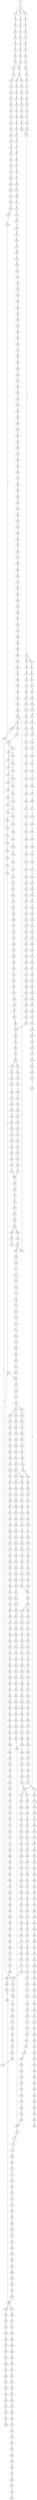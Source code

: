 strict digraph  {
	S0 -> S1 [ label = C ];
	S1 -> S2 [ label = A ];
	S1 -> S3 [ label = G ];
	S1 -> S4 [ label = C ];
	S2 -> S5 [ label = A ];
	S3 -> S6 [ label = A ];
	S4 -> S7 [ label = A ];
	S5 -> S8 [ label = G ];
	S6 -> S9 [ label = G ];
	S7 -> S10 [ label = G ];
	S8 -> S11 [ label = C ];
	S9 -> S12 [ label = C ];
	S10 -> S13 [ label = C ];
	S11 -> S14 [ label = G ];
	S12 -> S15 [ label = G ];
	S13 -> S16 [ label = G ];
	S14 -> S17 [ label = A ];
	S15 -> S18 [ label = A ];
	S16 -> S19 [ label = A ];
	S17 -> S20 [ label = G ];
	S18 -> S21 [ label = G ];
	S19 -> S22 [ label = G ];
	S20 -> S23 [ label = T ];
	S21 -> S24 [ label = T ];
	S22 -> S25 [ label = T ];
	S23 -> S26 [ label = C ];
	S24 -> S27 [ label = C ];
	S25 -> S28 [ label = C ];
	S26 -> S29 [ label = C ];
	S27 -> S30 [ label = G ];
	S28 -> S29 [ label = C ];
	S28 -> S31 [ label = T ];
	S29 -> S32 [ label = C ];
	S30 -> S33 [ label = A ];
	S31 -> S34 [ label = C ];
	S32 -> S35 [ label = T ];
	S32 -> S36 [ label = G ];
	S33 -> S37 [ label = A ];
	S34 -> S38 [ label = G ];
	S35 -> S39 [ label = C ];
	S36 -> S40 [ label = C ];
	S37 -> S41 [ label = C ];
	S38 -> S42 [ label = T ];
	S39 -> S43 [ label = C ];
	S40 -> S44 [ label = C ];
	S41 -> S45 [ label = C ];
	S42 -> S46 [ label = C ];
	S43 -> S47 [ label = G ];
	S44 -> S48 [ label = T ];
	S45 -> S49 [ label = T ];
	S46 -> S50 [ label = T ];
	S47 -> S51 [ label = G ];
	S48 -> S52 [ label = G ];
	S49 -> S53 [ label = G ];
	S50 -> S54 [ label = G ];
	S51 -> S55 [ label = T ];
	S52 -> S56 [ label = T ];
	S53 -> S57 [ label = T ];
	S54 -> S58 [ label = T ];
	S55 -> S59 [ label = C ];
	S56 -> S60 [ label = C ];
	S57 -> S61 [ label = C ];
	S58 -> S62 [ label = T ];
	S59 -> S63 [ label = T ];
	S60 -> S64 [ label = G ];
	S61 -> S65 [ label = G ];
	S62 -> S66 [ label = C ];
	S63 -> S67 [ label = G ];
	S64 -> S68 [ label = C ];
	S65 -> S69 [ label = C ];
	S66 -> S70 [ label = C ];
	S67 -> S71 [ label = G ];
	S68 -> S72 [ label = G ];
	S69 -> S72 [ label = G ];
	S70 -> S73 [ label = G ];
	S71 -> S74 [ label = A ];
	S72 -> S75 [ label = C ];
	S73 -> S76 [ label = T ];
	S74 -> S77 [ label = G ];
	S75 -> S78 [ label = G ];
	S75 -> S79 [ label = A ];
	S76 -> S80 [ label = G ];
	S77 -> S81 [ label = G ];
	S78 -> S82 [ label = A ];
	S79 -> S83 [ label = A ];
	S80 -> S84 [ label = G ];
	S81 -> S85 [ label = G ];
	S82 -> S86 [ label = G ];
	S83 -> S87 [ label = C ];
	S84 -> S88 [ label = C ];
	S85 -> S89 [ label = T ];
	S86 -> S90 [ label = C ];
	S87 -> S91 [ label = C ];
	S88 -> S92 [ label = C ];
	S89 -> S93 [ label = G ];
	S90 -> S94 [ label = A ];
	S91 -> S95 [ label = C ];
	S92 -> S96 [ label = C ];
	S93 -> S97 [ label = T ];
	S94 -> S98 [ label = G ];
	S95 -> S99 [ label = G ];
	S96 -> S100 [ label = G ];
	S97 -> S101 [ label = T ];
	S98 -> S102 [ label = T ];
	S99 -> S103 [ label = T ];
	S100 -> S104 [ label = T ];
	S101 -> S105 [ label = C ];
	S102 -> S106 [ label = G ];
	S103 -> S107 [ label = A ];
	S104 -> S108 [ label = C ];
	S105 -> S109 [ label = C ];
	S106 -> S110 [ label = C ];
	S107 -> S111 [ label = C ];
	S108 -> S112 [ label = C ];
	S109 -> S113 [ label = A ];
	S110 -> S114 [ label = A ];
	S111 -> S115 [ label = A ];
	S112 -> S116 [ label = A ];
	S113 -> S117 [ label = G ];
	S114 -> S118 [ label = A ];
	S115 -> S119 [ label = G ];
	S116 -> S120 [ label = G ];
	S117 -> S121 [ label = C ];
	S118 -> S122 [ label = C ];
	S119 -> S123 [ label = C ];
	S120 -> S124 [ label = T ];
	S121 -> S125 [ label = A ];
	S122 -> S126 [ label = A ];
	S123 -> S127 [ label = A ];
	S124 -> S128 [ label = A ];
	S125 -> S129 [ label = G ];
	S126 -> S130 [ label = G ];
	S127 -> S131 [ label = G ];
	S128 -> S132 [ label = G ];
	S129 -> S133 [ label = A ];
	S130 -> S134 [ label = C ];
	S131 -> S135 [ label = G ];
	S132 -> S136 [ label = G ];
	S132 -> S137 [ label = C ];
	S133 -> S138 [ label = T ];
	S134 -> S139 [ label = T ];
	S135 -> S140 [ label = T ];
	S136 -> S141 [ label = G ];
	S137 -> S142 [ label = T ];
	S138 -> S143 [ label = A ];
	S139 -> S144 [ label = A ];
	S140 -> S145 [ label = G ];
	S141 -> S146 [ label = T ];
	S142 -> S147 [ label = C ];
	S143 -> S148 [ label = A ];
	S144 -> S149 [ label = C ];
	S145 -> S150 [ label = C ];
	S146 -> S151 [ label = C ];
	S147 -> S152 [ label = C ];
	S148 -> S153 [ label = A ];
	S149 -> S154 [ label = G ];
	S150 -> S155 [ label = A ];
	S151 -> S156 [ label = A ];
	S152 -> S157 [ label = A ];
	S153 -> S158 [ label = A ];
	S154 -> S159 [ label = A ];
	S155 -> S160 [ label = C ];
	S156 -> S161 [ label = C ];
	S157 -> S162 [ label = C ];
	S158 -> S163 [ label = A ];
	S159 -> S164 [ label = G ];
	S160 -> S165 [ label = G ];
	S161 -> S166 [ label = T ];
	S162 -> S167 [ label = C ];
	S163 -> S168 [ label = C ];
	S164 -> S169 [ label = A ];
	S165 -> S170 [ label = C ];
	S166 -> S171 [ label = C ];
	S167 -> S172 [ label = G ];
	S168 -> S173 [ label = T ];
	S169 -> S174 [ label = A ];
	S170 -> S175 [ label = G ];
	S171 -> S176 [ label = G ];
	S172 -> S177 [ label = G ];
	S173 -> S178 [ label = T ];
	S174 -> S179 [ label = C ];
	S175 -> S180 [ label = G ];
	S176 -> S181 [ label = C ];
	S177 -> S182 [ label = A ];
	S178 -> S183 [ label = T ];
	S179 -> S184 [ label = T ];
	S180 -> S185 [ label = T ];
	S181 -> S186 [ label = T ];
	S182 -> S187 [ label = C ];
	S183 -> S188 [ label = G ];
	S184 -> S189 [ label = G ];
	S185 -> S190 [ label = G ];
	S186 -> S191 [ label = T ];
	S187 -> S192 [ label = G ];
	S188 -> S193 [ label = C ];
	S189 -> S194 [ label = G ];
	S190 -> S195 [ label = C ];
	S191 -> S196 [ label = C ];
	S192 -> S197 [ label = T ];
	S193 -> S198 [ label = C ];
	S194 -> S199 [ label = C ];
	S195 -> S200 [ label = C ];
	S196 -> S201 [ label = A ];
	S197 -> S202 [ label = C ];
	S198 -> S203 [ label = G ];
	S199 -> S204 [ label = G ];
	S200 -> S205 [ label = G ];
	S201 -> S206 [ label = T ];
	S202 -> S207 [ label = G ];
	S203 -> S208 [ label = T ];
	S204 -> S209 [ label = C ];
	S205 -> S210 [ label = C ];
	S206 -> S211 [ label = C ];
	S207 -> S212 [ label = T ];
	S208 -> S213 [ label = A ];
	S209 -> S214 [ label = A ];
	S210 -> S215 [ label = A ];
	S211 -> S216 [ label = C ];
	S212 -> S217 [ label = G ];
	S213 -> S218 [ label = G ];
	S214 -> S219 [ label = G ];
	S215 -> S220 [ label = A ];
	S216 -> S221 [ label = A ];
	S217 -> S222 [ label = A ];
	S218 -> S223 [ label = C ];
	S219 -> S224 [ label = C ];
	S220 -> S225 [ label = C ];
	S221 -> S226 [ label = G ];
	S222 -> S227 [ label = C ];
	S223 -> S228 [ label = C ];
	S224 -> S229 [ label = G ];
	S225 -> S230 [ label = C ];
	S226 -> S231 [ label = A ];
	S227 -> S232 [ label = C ];
	S228 -> S233 [ label = G ];
	S229 -> S234 [ label = G ];
	S230 -> S235 [ label = A ];
	S231 -> S236 [ label = A ];
	S232 -> S237 [ label = G ];
	S233 -> S238 [ label = G ];
	S234 -> S239 [ label = G ];
	S235 -> S240 [ label = G ];
	S236 -> S241 [ label = C ];
	S237 -> S242 [ label = G ];
	S238 -> S243 [ label = T ];
	S239 -> S244 [ label = T ];
	S240 -> S245 [ label = T ];
	S241 -> S246 [ label = C ];
	S242 -> S247 [ label = T ];
	S243 -> S248 [ label = G ];
	S244 -> S249 [ label = G ];
	S245 -> S250 [ label = C ];
	S246 -> S251 [ label = A ];
	S246 -> S252 [ label = G ];
	S247 -> S253 [ label = C ];
	S248 -> S254 [ label = A ];
	S249 -> S255 [ label = C ];
	S250 -> S256 [ label = G ];
	S251 -> S257 [ label = G ];
	S251 -> S258 [ label = C ];
	S252 -> S259 [ label = G ];
	S253 -> S260 [ label = G ];
	S254 -> S261 [ label = C ];
	S255 -> S262 [ label = C ];
	S256 -> S263 [ label = C ];
	S257 -> S264 [ label = A ];
	S258 -> S265 [ label = C ];
	S259 -> S266 [ label = A ];
	S260 -> S267 [ label = C ];
	S261 -> S268 [ label = G ];
	S262 -> S269 [ label = G ];
	S263 -> S270 [ label = G ];
	S264 -> S271 [ label = C ];
	S265 -> S272 [ label = A ];
	S266 -> S273 [ label = C ];
	S267 -> S274 [ label = G ];
	S268 -> S275 [ label = T ];
	S269 -> S276 [ label = C ];
	S270 -> S277 [ label = C ];
	S271 -> S278 [ label = T ];
	S272 -> S279 [ label = C ];
	S273 -> S280 [ label = G ];
	S274 -> S281 [ label = T ];
	S275 -> S282 [ label = G ];
	S276 -> S283 [ label = C ];
	S277 -> S284 [ label = A ];
	S278 -> S285 [ label = C ];
	S279 -> S286 [ label = C ];
	S280 -> S287 [ label = C ];
	S281 -> S288 [ label = A ];
	S282 -> S289 [ label = G ];
	S283 -> S290 [ label = G ];
	S284 -> S291 [ label = G ];
	S285 -> S292 [ label = C ];
	S286 -> S293 [ label = C ];
	S287 -> S294 [ label = C ];
	S288 -> S295 [ label = G ];
	S289 -> S296 [ label = G ];
	S290 -> S297 [ label = G ];
	S291 -> S298 [ label = C ];
	S292 -> S299 [ label = C ];
	S293 -> S300 [ label = C ];
	S294 -> S301 [ label = C ];
	S295 -> S302 [ label = C ];
	S296 -> S303 [ label = T ];
	S297 -> S304 [ label = T ];
	S298 -> S305 [ label = C ];
	S299 -> S306 [ label = A ];
	S300 -> S307 [ label = T ];
	S301 -> S308 [ label = A ];
	S302 -> S309 [ label = C ];
	S303 -> S310 [ label = A ];
	S304 -> S311 [ label = G ];
	S305 -> S312 [ label = G ];
	S306 -> S313 [ label = T ];
	S307 -> S314 [ label = T ];
	S308 -> S315 [ label = T ];
	S309 -> S316 [ label = G ];
	S310 -> S317 [ label = C ];
	S311 -> S318 [ label = G ];
	S312 -> S319 [ label = G ];
	S313 -> S320 [ label = C ];
	S314 -> S321 [ label = C ];
	S315 -> S322 [ label = C ];
	S316 -> S323 [ label = C ];
	S317 -> S324 [ label = T ];
	S318 -> S325 [ label = T ];
	S319 -> S326 [ label = T ];
	S320 -> S327 [ label = T ];
	S321 -> S328 [ label = C ];
	S321 -> S329 [ label = G ];
	S322 -> S330 [ label = G ];
	S323 -> S331 [ label = T ];
	S324 -> S332 [ label = A ];
	S325 -> S333 [ label = G ];
	S326 -> S334 [ label = G ];
	S327 -> S335 [ label = G ];
	S328 -> S336 [ label = T ];
	S329 -> S337 [ label = A ];
	S330 -> S338 [ label = T ];
	S331 -> S339 [ label = G ];
	S332 -> S340 [ label = T ];
	S333 -> S341 [ label = G ];
	S334 -> S342 [ label = G ];
	S335 -> S343 [ label = C ];
	S336 -> S344 [ label = G ];
	S337 -> S345 [ label = T ];
	S338 -> S346 [ label = C ];
	S339 -> S347 [ label = G ];
	S340 -> S348 [ label = T ];
	S341 -> S349 [ label = A ];
	S342 -> S350 [ label = A ];
	S343 -> S351 [ label = C ];
	S344 -> S352 [ label = T ];
	S345 -> S353 [ label = C ];
	S346 -> S354 [ label = C ];
	S347 -> S355 [ label = A ];
	S348 -> S356 [ label = G ];
	S349 -> S357 [ label = A ];
	S350 -> S358 [ label = A ];
	S351 -> S359 [ label = A ];
	S352 -> S360 [ label = C ];
	S353 -> S361 [ label = G ];
	S354 -> S362 [ label = T ];
	S355 -> S363 [ label = A ];
	S356 -> S364 [ label = G ];
	S357 -> S365 [ label = C ];
	S358 -> S366 [ label = G ];
	S359 -> S367 [ label = G ];
	S360 -> S368 [ label = C ];
	S361 -> S369 [ label = T ];
	S362 -> S370 [ label = C ];
	S363 -> S371 [ label = G ];
	S364 -> S372 [ label = A ];
	S365 -> S373 [ label = C ];
	S366 -> S374 [ label = A ];
	S367 -> S375 [ label = T ];
	S368 -> S376 [ label = T ];
	S369 -> S377 [ label = T ];
	S370 -> S378 [ label = T ];
	S371 -> S379 [ label = A ];
	S372 -> S380 [ label = A ];
	S373 -> S381 [ label = T ];
	S374 -> S382 [ label = A ];
	S375 -> S383 [ label = C ];
	S376 -> S384 [ label = T ];
	S377 -> S385 [ label = T ];
	S378 -> S386 [ label = T ];
	S379 -> S387 [ label = A ];
	S380 -> S388 [ label = C ];
	S381 -> S389 [ label = C ];
	S382 -> S390 [ label = C ];
	S383 -> S391 [ label = G ];
	S384 -> S392 [ label = G ];
	S385 -> S393 [ label = G ];
	S386 -> S394 [ label = C ];
	S387 -> S390 [ label = C ];
	S388 -> S395 [ label = G ];
	S389 -> S396 [ label = G ];
	S390 -> S397 [ label = G ];
	S391 -> S398 [ label = T ];
	S392 -> S399 [ label = T ];
	S393 -> S400 [ label = T ];
	S394 -> S401 [ label = T ];
	S395 -> S402 [ label = G ];
	S396 -> S403 [ label = G ];
	S397 -> S404 [ label = G ];
	S398 -> S405 [ label = A ];
	S399 -> S406 [ label = A ];
	S400 -> S407 [ label = A ];
	S401 -> S408 [ label = C ];
	S402 -> S409 [ label = T ];
	S403 -> S410 [ label = C ];
	S404 -> S411 [ label = C ];
	S405 -> S412 [ label = A ];
	S406 -> S413 [ label = G ];
	S407 -> S414 [ label = G ];
	S408 -> S415 [ label = G ];
	S409 -> S416 [ label = A ];
	S410 -> S417 [ label = A ];
	S411 -> S418 [ label = A ];
	S412 -> S419 [ label = G ];
	S413 -> S420 [ label = G ];
	S414 -> S421 [ label = G ];
	S415 -> S422 [ label = G ];
	S416 -> S423 [ label = C ];
	S417 -> S424 [ label = C ];
	S418 -> S425 [ label = C ];
	S419 -> S426 [ label = A ];
	S420 -> S427 [ label = A ];
	S421 -> S428 [ label = A ];
	S422 -> S429 [ label = A ];
	S423 -> S430 [ label = G ];
	S424 -> S431 [ label = G ];
	S425 -> S432 [ label = C ];
	S425 -> S433 [ label = T ];
	S426 -> S434 [ label = C ];
	S427 -> S435 [ label = G ];
	S428 -> S436 [ label = A ];
	S429 -> S437 [ label = G ];
	S430 -> S438 [ label = A ];
	S431 -> S439 [ label = C ];
	S432 -> S440 [ label = G ];
	S433 -> S441 [ label = G ];
	S434 -> S442 [ label = G ];
	S435 -> S443 [ label = A ];
	S436 -> S444 [ label = A ];
	S437 -> S445 [ label = A ];
	S438 -> S446 [ label = A ];
	S439 -> S447 [ label = G ];
	S440 -> S448 [ label = G ];
	S441 -> S449 [ label = G ];
	S442 -> S450 [ label = G ];
	S443 -> S451 [ label = G ];
	S444 -> S452 [ label = G ];
	S445 -> S453 [ label = G ];
	S446 -> S454 [ label = G ];
	S447 -> S455 [ label = C ];
	S448 -> S456 [ label = G ];
	S449 -> S457 [ label = G ];
	S450 -> S458 [ label = C ];
	S451 -> S459 [ label = G ];
	S452 -> S460 [ label = G ];
	S453 -> S461 [ label = G ];
	S454 -> S462 [ label = A ];
	S455 -> S463 [ label = G ];
	S456 -> S464 [ label = A ];
	S457 -> S465 [ label = A ];
	S458 -> S466 [ label = T ];
	S459 -> S467 [ label = T ];
	S460 -> S468 [ label = T ];
	S461 -> S469 [ label = T ];
	S462 -> S470 [ label = A ];
	S463 -> S471 [ label = C ];
	S463 -> S472 [ label = G ];
	S464 -> S473 [ label = A ];
	S465 -> S474 [ label = A ];
	S466 -> S475 [ label = C ];
	S467 -> S476 [ label = C ];
	S468 -> S477 [ label = C ];
	S469 -> S476 [ label = C ];
	S470 -> S478 [ label = G ];
	S471 -> S479 [ label = G ];
	S472 -> S480 [ label = C ];
	S473 -> S481 [ label = T ];
	S474 -> S482 [ label = C ];
	S475 -> S483 [ label = T ];
	S476 -> S484 [ label = C ];
	S477 -> S485 [ label = C ];
	S478 -> S486 [ label = T ];
	S479 -> S487 [ label = T ];
	S480 -> S488 [ label = T ];
	S481 -> S489 [ label = T ];
	S482 -> S490 [ label = T ];
	S483 -> S491 [ label = C ];
	S484 -> S492 [ label = C ];
	S485 -> S493 [ label = C ];
	S486 -> S494 [ label = G ];
	S487 -> S495 [ label = C ];
	S488 -> S496 [ label = G ];
	S489 -> S497 [ label = G ];
	S490 -> S498 [ label = G ];
	S491 -> S499 [ label = G ];
	S492 -> S500 [ label = A ];
	S492 -> S501 [ label = G ];
	S493 -> S502 [ label = G ];
	S494 -> S503 [ label = T ];
	S495 -> S504 [ label = G ];
	S496 -> S505 [ label = G ];
	S497 -> S506 [ label = A ];
	S498 -> S507 [ label = G ];
	S499 -> S508 [ label = A ];
	S500 -> S509 [ label = G ];
	S501 -> S510 [ label = G ];
	S502 -> S511 [ label = A ];
	S503 -> S512 [ label = C ];
	S504 -> S513 [ label = A ];
	S505 -> S514 [ label = A ];
	S506 -> S515 [ label = A ];
	S507 -> S516 [ label = A ];
	S508 -> S517 [ label = A ];
	S509 -> S518 [ label = A ];
	S510 -> S519 [ label = A ];
	S511 -> S520 [ label = A ];
	S512 -> S521 [ label = C ];
	S513 -> S522 [ label = C ];
	S514 -> S523 [ label = A ];
	S515 -> S524 [ label = C ];
	S516 -> S525 [ label = C ];
	S517 -> S526 [ label = G ];
	S518 -> S527 [ label = G ];
	S519 -> S528 [ label = G ];
	S520 -> S529 [ label = G ];
	S521 -> S530 [ label = T ];
	S522 -> S531 [ label = G ];
	S523 -> S532 [ label = T ];
	S524 -> S533 [ label = C ];
	S525 -> S534 [ label = C ];
	S526 -> S535 [ label = T ];
	S527 -> S536 [ label = C ];
	S528 -> S537 [ label = G ];
	S529 -> S538 [ label = T ];
	S530 -> S539 [ label = G ];
	S531 -> S540 [ label = C ];
	S532 -> S541 [ label = G ];
	S533 -> S542 [ label = C ];
	S534 -> S543 [ label = C ];
	S535 -> S544 [ label = C ];
	S536 -> S545 [ label = C ];
	S537 -> S546 [ label = C ];
	S538 -> S547 [ label = C ];
	S539 -> S548 [ label = G ];
	S540 -> S549 [ label = G ];
	S541 -> S550 [ label = G ];
	S542 -> S551 [ label = G ];
	S543 -> S552 [ label = G ];
	S544 -> S553 [ label = G ];
	S545 -> S554 [ label = A ];
	S546 -> S555 [ label = G ];
	S547 -> S556 [ label = G ];
	S548 -> S557 [ label = C ];
	S549 -> S558 [ label = C ];
	S550 -> S559 [ label = G ];
	S551 -> S560 [ label = T ];
	S552 -> S561 [ label = T ];
	S553 -> S562 [ label = C ];
	S554 -> S563 [ label = C ];
	S555 -> S564 [ label = T ];
	S556 -> S565 [ label = A ];
	S557 -> S566 [ label = C ];
	S558 -> S567 [ label = C ];
	S559 -> S568 [ label = G ];
	S560 -> S569 [ label = C ];
	S561 -> S570 [ label = C ];
	S562 -> S571 [ label = G ];
	S563 -> S572 [ label = G ];
	S564 -> S573 [ label = G ];
	S565 -> S574 [ label = G ];
	S566 -> S575 [ label = T ];
	S567 -> S576 [ label = T ];
	S568 -> S577 [ label = T ];
	S569 -> S578 [ label = T ];
	S570 -> S579 [ label = T ];
	S571 -> S580 [ label = G ];
	S572 -> S581 [ label = G ];
	S573 -> S582 [ label = G ];
	S574 -> S583 [ label = G ];
	S575 -> S584 [ label = G ];
	S576 -> S585 [ label = C ];
	S577 -> S586 [ label = C ];
	S578 -> S587 [ label = C ];
	S579 -> S587 [ label = C ];
	S580 -> S588 [ label = C ];
	S581 -> S589 [ label = T ];
	S582 -> S590 [ label = T ];
	S583 -> S591 [ label = T ];
	S584 -> S592 [ label = G ];
	S585 -> S593 [ label = G ];
	S586 -> S594 [ label = C ];
	S587 -> S595 [ label = G ];
	S588 -> S596 [ label = T ];
	S589 -> S597 [ label = T ];
	S590 -> S598 [ label = A ];
	S591 -> S599 [ label = A ];
	S592 -> S600 [ label = G ];
	S593 -> S601 [ label = G ];
	S594 -> S602 [ label = G ];
	S595 -> S603 [ label = G ];
	S596 -> S604 [ label = A ];
	S597 -> S605 [ label = A ];
	S598 -> S606 [ label = T ];
	S599 -> S607 [ label = T ];
	S600 -> S608 [ label = T ];
	S601 -> S609 [ label = G ];
	S602 -> S610 [ label = C ];
	S603 -> S611 [ label = C ];
	S604 -> S612 [ label = T ];
	S605 -> S613 [ label = C ];
	S606 -> S614 [ label = G ];
	S607 -> S615 [ label = A ];
	S608 -> S616 [ label = C ];
	S609 -> S617 [ label = C ];
	S610 -> S618 [ label = C ];
	S611 -> S619 [ label = A ];
	S612 -> S620 [ label = A ];
	S613 -> S621 [ label = T ];
	S614 -> S622 [ label = A ];
	S615 -> S623 [ label = A ];
	S616 -> S624 [ label = C ];
	S617 -> S625 [ label = T ];
	S618 -> S626 [ label = G ];
	S619 -> S627 [ label = C ];
	S620 -> S628 [ label = G ];
	S621 -> S629 [ label = G ];
	S622 -> S630 [ label = G ];
	S623 -> S631 [ label = G ];
	S624 -> S632 [ label = C ];
	S625 -> S633 [ label = C ];
	S626 -> S634 [ label = G ];
	S627 -> S635 [ label = C ];
	S628 -> S636 [ label = T ];
	S629 -> S637 [ label = C ];
	S630 -> S638 [ label = C ];
	S631 -> S639 [ label = T ];
	S632 -> S640 [ label = G ];
	S633 -> S641 [ label = A ];
	S634 -> S642 [ label = A ];
	S635 -> S643 [ label = G ];
	S636 -> S644 [ label = A ];
	S637 -> S645 [ label = A ];
	S638 -> S646 [ label = G ];
	S639 -> S647 [ label = C ];
	S640 -> S648 [ label = A ];
	S641 -> S649 [ label = C ];
	S642 -> S650 [ label = A ];
	S643 -> S651 [ label = A ];
	S644 -> S652 [ label = G ];
	S645 -> S653 [ label = G ];
	S646 -> S654 [ label = G ];
	S647 -> S655 [ label = G ];
	S648 -> S656 [ label = G ];
	S649 -> S657 [ label = G ];
	S650 -> S658 [ label = C ];
	S651 -> S659 [ label = G ];
	S651 -> S660 [ label = A ];
	S652 -> S661 [ label = C ];
	S653 -> S662 [ label = A ];
	S654 -> S663 [ label = T ];
	S655 -> S664 [ label = T ];
	S656 -> S665 [ label = T ];
	S657 -> S666 [ label = T ];
	S658 -> S667 [ label = T ];
	S659 -> S668 [ label = T ];
	S660 -> S669 [ label = T ];
	S661 -> S670 [ label = C ];
	S662 -> S671 [ label = C ];
	S663 -> S672 [ label = C ];
	S664 -> S673 [ label = G ];
	S665 -> S674 [ label = C ];
	S666 -> S675 [ label = C ];
	S667 -> S676 [ label = G ];
	S668 -> S677 [ label = C ];
	S669 -> S678 [ label = G ];
	S670 -> S679 [ label = G ];
	S671 -> S680 [ label = G ];
	S672 -> S681 [ label = G ];
	S673 -> S682 [ label = G ];
	S674 -> S683 [ label = C ];
	S675 -> S684 [ label = C ];
	S676 -> S685 [ label = C ];
	S677 -> S686 [ label = C ];
	S678 -> S687 [ label = T ];
	S679 -> S688 [ label = A ];
	S680 -> S689 [ label = G ];
	S681 -> S690 [ label = C ];
	S682 -> S691 [ label = T ];
	S683 -> S692 [ label = A ];
	S684 -> S693 [ label = A ];
	S685 -> S694 [ label = A ];
	S686 -> S692 [ label = A ];
	S687 -> S695 [ label = A ];
	S688 -> S696 [ label = A ];
	S689 -> S697 [ label = A ];
	S690 -> S698 [ label = A ];
	S691 -> S699 [ label = A ];
	S692 -> S700 [ label = G ];
	S693 -> S701 [ label = G ];
	S694 -> S702 [ label = A ];
	S695 -> S703 [ label = G ];
	S696 -> S704 [ label = A ];
	S697 -> S705 [ label = C ];
	S698 -> S706 [ label = C ];
	S699 -> S707 [ label = C ];
	S700 -> S708 [ label = T ];
	S700 -> S709 [ label = C ];
	S701 -> S710 [ label = C ];
	S702 -> S711 [ label = C ];
	S703 -> S712 [ label = T ];
	S704 -> S713 [ label = C ];
	S705 -> S714 [ label = A ];
	S706 -> S715 [ label = G ];
	S707 -> S716 [ label = C ];
	S708 -> S717 [ label = A ];
	S709 -> S718 [ label = T ];
	S710 -> S719 [ label = T ];
	S711 -> S720 [ label = C ];
	S712 -> S721 [ label = T ];
	S713 -> S722 [ label = C ];
	S714 -> S723 [ label = C ];
	S715 -> S724 [ label = C ];
	S716 -> S725 [ label = G ];
	S717 -> S132 [ label = G ];
	S718 -> S726 [ label = T ];
	S719 -> S726 [ label = T ];
	S720 -> S727 [ label = A ];
	S721 -> S728 [ label = T ];
	S722 -> S729 [ label = C ];
	S723 -> S730 [ label = A ];
	S724 -> S731 [ label = G ];
	S725 -> S732 [ label = G ];
	S726 -> S733 [ label = C ];
	S727 -> S734 [ label = G ];
	S728 -> S735 [ label = C ];
	S729 -> S736 [ label = C ];
	S730 -> S737 [ label = C ];
	S731 -> S738 [ label = C ];
	S732 -> S739 [ label = T ];
	S733 -> S740 [ label = A ];
	S734 -> S741 [ label = A ];
	S735 -> S742 [ label = A ];
	S736 -> S743 [ label = G ];
	S737 -> S744 [ label = C ];
	S738 -> S463 [ label = G ];
	S739 -> S745 [ label = G ];
	S740 -> S746 [ label = C ];
	S741 -> S747 [ label = A ];
	S742 -> S748 [ label = C ];
	S743 -> S749 [ label = A ];
	S744 -> S750 [ label = T ];
	S745 -> S751 [ label = G ];
	S746 -> S752 [ label = G ];
	S747 -> S753 [ label = C ];
	S748 -> S754 [ label = T ];
	S749 -> S755 [ label = C ];
	S750 -> S756 [ label = C ];
	S751 -> S757 [ label = T ];
	S752 -> S758 [ label = C ];
	S753 -> S759 [ label = A ];
	S754 -> S760 [ label = C ];
	S755 -> S761 [ label = T ];
	S756 -> S762 [ label = T ];
	S757 -> S763 [ label = T ];
	S758 -> S764 [ label = C ];
	S759 -> S765 [ label = G ];
	S760 -> S766 [ label = C ];
	S761 -> S767 [ label = A ];
	S762 -> S768 [ label = A ];
	S763 -> S769 [ label = A ];
	S764 -> S770 [ label = C ];
	S765 -> S771 [ label = C ];
	S766 -> S772 [ label = T ];
	S767 -> S773 [ label = G ];
	S768 -> S774 [ label = G ];
	S769 -> S775 [ label = G ];
	S770 -> S776 [ label = T ];
	S771 -> S777 [ label = C ];
	S772 -> S778 [ label = T ];
	S773 -> S779 [ label = A ];
	S774 -> S780 [ label = A ];
	S775 -> S781 [ label = A ];
	S776 -> S782 [ label = T ];
	S777 -> S783 [ label = G ];
	S778 -> S784 [ label = T ];
	S779 -> S785 [ label = A ];
	S780 -> S786 [ label = A ];
	S781 -> S787 [ label = A ];
	S782 -> S788 [ label = C ];
	S783 -> S789 [ label = T ];
	S784 -> S790 [ label = C ];
	S785 -> S791 [ label = T ];
	S786 -> S792 [ label = C ];
	S787 -> S793 [ label = G ];
	S788 -> S794 [ label = A ];
	S789 -> S795 [ label = C ];
	S790 -> S796 [ label = A ];
	S791 -> S797 [ label = C ];
	S792 -> S798 [ label = G ];
	S793 -> S799 [ label = G ];
	S794 -> S800 [ label = T ];
	S795 -> S801 [ label = C ];
	S796 -> S802 [ label = T ];
	S797 -> S803 [ label = G ];
	S798 -> S804 [ label = A ];
	S799 -> S805 [ label = G ];
	S800 -> S806 [ label = C ];
	S801 -> S807 [ label = T ];
	S802 -> S808 [ label = C ];
	S803 -> S809 [ label = G ];
	S804 -> S810 [ label = G ];
	S805 -> S811 [ label = G ];
	S806 -> S812 [ label = C ];
	S807 -> S813 [ label = C ];
	S808 -> S814 [ label = C ];
	S809 -> S815 [ label = G ];
	S810 -> S816 [ label = G ];
	S811 -> S817 [ label = G ];
	S812 -> S221 [ label = A ];
	S813 -> S818 [ label = T ];
	S814 -> S819 [ label = A ];
	S815 -> S820 [ label = T ];
	S816 -> S821 [ label = T ];
	S817 -> S822 [ label = T ];
	S818 -> S823 [ label = G ];
	S819 -> S226 [ label = G ];
	S820 -> S824 [ label = A ];
	S821 -> S825 [ label = G ];
	S822 -> S826 [ label = C ];
	S823 -> S827 [ label = T ];
	S824 -> S828 [ label = T ];
	S825 -> S829 [ label = T ];
	S826 -> S830 [ label = C ];
	S827 -> S831 [ label = C ];
	S828 -> S832 [ label = C ];
	S829 -> S833 [ label = C ];
	S830 -> S834 [ label = G ];
	S831 -> S835 [ label = G ];
	S832 -> S836 [ label = C ];
	S833 -> S837 [ label = C ];
	S834 -> S838 [ label = T ];
	S835 -> S839 [ label = T ];
	S836 -> S840 [ label = C ];
	S837 -> S841 [ label = C ];
	S838 -> S842 [ label = C ];
	S839 -> S843 [ label = G ];
	S840 -> S844 [ label = G ];
	S841 -> S845 [ label = T ];
	S842 -> S846 [ label = G ];
	S843 -> S847 [ label = G ];
	S844 -> S848 [ label = A ];
	S845 -> S849 [ label = G ];
	S846 -> S850 [ label = G ];
	S847 -> S851 [ label = T ];
	S848 -> S852 [ label = A ];
	S849 -> S853 [ label = T ];
	S850 -> S854 [ label = A ];
	S851 -> S699 [ label = A ];
	S852 -> S855 [ label = A ];
	S853 -> S856 [ label = C ];
	S854 -> S857 [ label = A ];
	S855 -> S858 [ label = G ];
	S856 -> S859 [ label = C ];
	S857 -> S860 [ label = C ];
	S858 -> S861 [ label = T ];
	S859 -> S862 [ label = T ];
	S860 -> S863 [ label = A ];
	S860 -> S864 [ label = T ];
	S861 -> S865 [ label = G ];
	S862 -> S866 [ label = A ];
	S863 -> S867 [ label = G ];
	S864 -> S868 [ label = A ];
	S865 -> S869 [ label = T ];
	S866 -> S870 [ label = C ];
	S867 -> S871 [ label = G ];
	S868 -> S872 [ label = C ];
	S869 -> S873 [ label = C ];
	S870 -> S874 [ label = T ];
	S871 -> S875 [ label = A ];
	S872 -> S876 [ label = A ];
	S873 -> S877 [ label = G ];
	S874 -> S878 [ label = A ];
	S875 -> S879 [ label = A ];
	S876 -> S880 [ label = A ];
	S877 -> S881 [ label = T ];
	S878 -> S882 [ label = C ];
	S879 -> S883 [ label = T ];
	S880 -> S884 [ label = C ];
	S881 -> S885 [ label = C ];
	S882 -> S886 [ label = C ];
	S883 -> S887 [ label = A ];
	S884 -> S888 [ label = G ];
	S885 -> S889 [ label = G ];
	S886 -> S890 [ label = A ];
	S887 -> S891 [ label = G ];
	S888 -> S892 [ label = A ];
	S889 -> S893 [ label = G ];
	S890 -> S894 [ label = G ];
	S891 -> S895 [ label = T ];
	S892 -> S896 [ label = A ];
	S893 -> S897 [ label = A ];
	S894 -> S898 [ label = G ];
	S895 -> S899 [ label = C ];
	S896 -> S900 [ label = A ];
	S897 -> S901 [ label = A ];
	S898 -> S902 [ label = A ];
	S899 -> S903 [ label = T ];
	S900 -> S904 [ label = A ];
	S901 -> S860 [ label = C ];
	S902 -> S905 [ label = G ];
	S903 -> S906 [ label = C ];
	S904 -> S907 [ label = C ];
	S905 -> S908 [ label = A ];
	S906 -> S909 [ label = T ];
	S907 -> S910 [ label = A ];
	S908 -> S911 [ label = G ];
	S909 -> S912 [ label = C ];
	S910 -> S913 [ label = G ];
	S911 -> S914 [ label = T ];
	S912 -> S915 [ label = T ];
	S913 -> S916 [ label = A ];
	S914 -> S917 [ label = C ];
	S915 -> S918 [ label = G ];
	S916 -> S919 [ label = A ];
	S917 -> S920 [ label = A ];
	S918 -> S921 [ label = A ];
	S919 -> S922 [ label = G ];
	S920 -> S923 [ label = G ];
	S921 -> S924 [ label = G ];
	S922 -> S925 [ label = G ];
	S923 -> S926 [ label = G ];
	S924 -> S927 [ label = T ];
	S925 -> S928 [ label = G ];
	S926 -> S929 [ label = A ];
	S927 -> S930 [ label = A ];
	S928 -> S931 [ label = G ];
	S929 -> S932 [ label = C ];
	S931 -> S933 [ label = T ];
	S932 -> S934 [ label = C ];
	S933 -> S935 [ label = C ];
	S934 -> S936 [ label = A ];
	S935 -> S937 [ label = T ];
	S936 -> S938 [ label = G ];
	S937 -> S939 [ label = C ];
	S938 -> S940 [ label = T ];
	S939 -> S941 [ label = T ];
	S940 -> S942 [ label = C ];
	S941 -> S943 [ label = C ];
	S942 -> S944 [ label = T ];
	S943 -> S945 [ label = G ];
	S944 -> S946 [ label = C ];
	S945 -> S947 [ label = T ];
	S946 -> S948 [ label = T ];
	S947 -> S949 [ label = G ];
	S948 -> S950 [ label = G ];
	S949 -> S951 [ label = G ];
	S950 -> S952 [ label = T ];
	S951 -> S953 [ label = T ];
	S952 -> S954 [ label = A ];
	S953 -> S955 [ label = A ];
}
